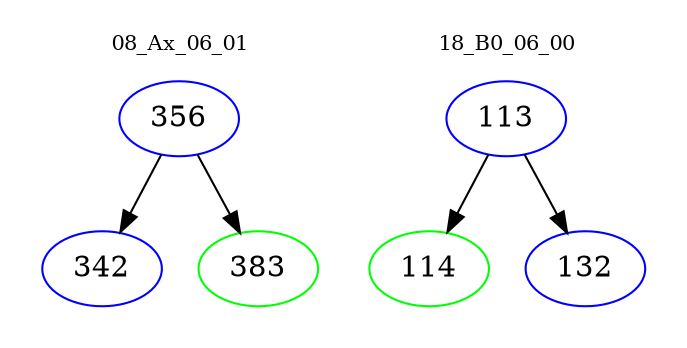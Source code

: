digraph{
subgraph cluster_0 {
color = white
label = "08_Ax_06_01";
fontsize=10;
T0_356 [label="356", color="blue"]
T0_356 -> T0_342 [color="black"]
T0_342 [label="342", color="blue"]
T0_356 -> T0_383 [color="black"]
T0_383 [label="383", color="green"]
}
subgraph cluster_1 {
color = white
label = "18_B0_06_00";
fontsize=10;
T1_113 [label="113", color="blue"]
T1_113 -> T1_114 [color="black"]
T1_114 [label="114", color="green"]
T1_113 -> T1_132 [color="black"]
T1_132 [label="132", color="blue"]
}
}
